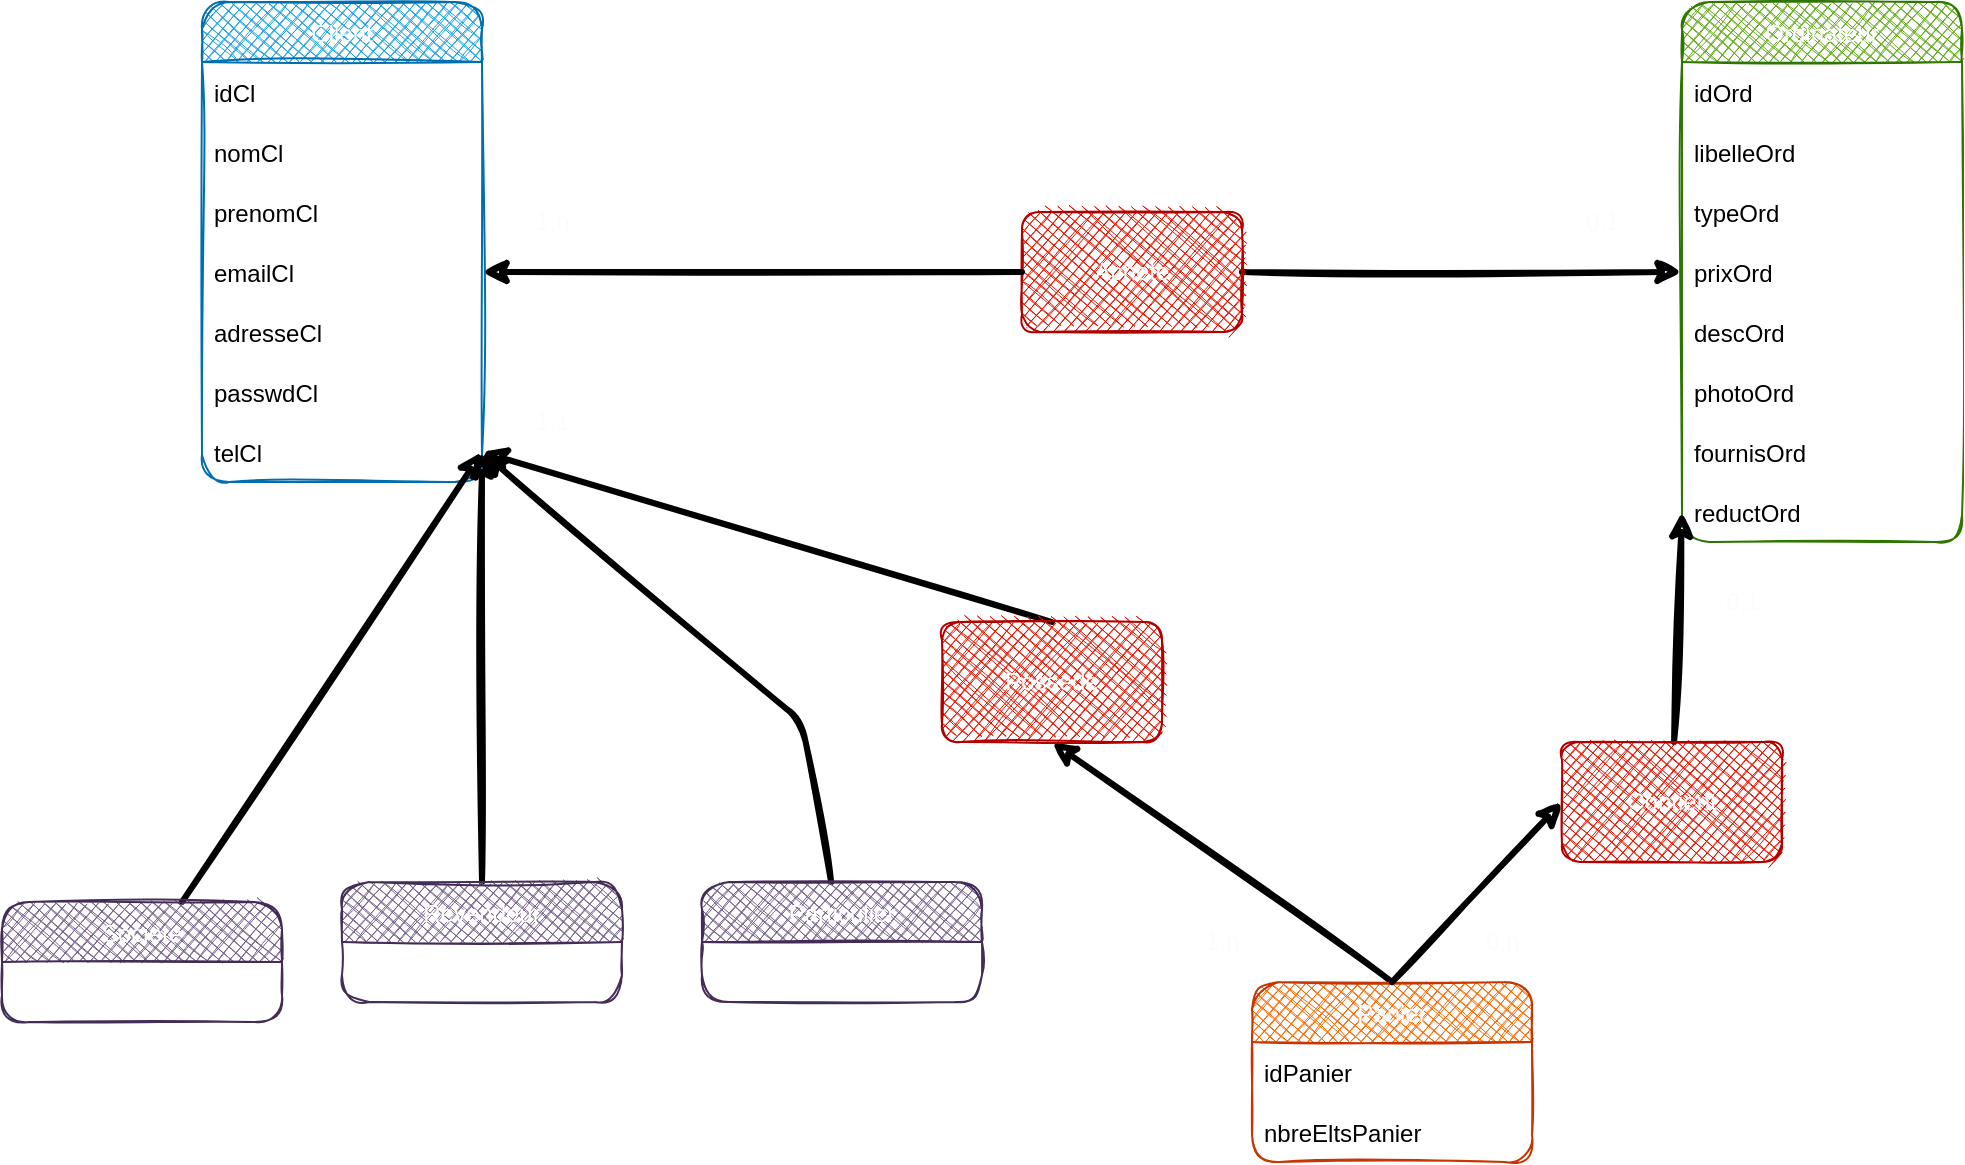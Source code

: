 <mxfile>
    <diagram id="wcO1R_n6VG5-_iaa8e5p" name="Ordishop MCD">
        <mxGraphModel dx="1681" dy="810" grid="1" gridSize="10" guides="1" tooltips="1" connect="1" arrows="1" fold="1" page="1" pageScale="1" pageWidth="1169" pageHeight="827" math="0" shadow="0">
            <root>
                <mxCell id="0"/>
                <mxCell id="1" style="" parent="0"/>
                <mxCell id="2" value="Client" style="swimlane;fontStyle=0;childLayout=stackLayout;horizontal=1;startSize=30;horizontalStack=0;resizeParent=1;resizeParentMax=0;resizeLast=0;collapsible=1;marginBottom=0;rounded=1;sketch=1;fillColor=#1ba1e2;fontColor=#ffffff;strokeColor=#006EAF;fillStyle=cross-hatch;" vertex="1" parent="1">
                    <mxGeometry x="150" y="60" width="140" height="240" as="geometry"/>
                </mxCell>
                <mxCell id="3" value="idCl" style="text;strokeColor=none;fillColor=none;align=left;verticalAlign=middle;spacingLeft=4;spacingRight=4;overflow=hidden;points=[[0,0.5],[1,0.5]];portConstraint=eastwest;rotatable=0;rounded=1;sketch=1;" vertex="1" parent="2">
                    <mxGeometry y="30" width="140" height="30" as="geometry"/>
                </mxCell>
                <mxCell id="4" value="nomCl" style="text;strokeColor=none;fillColor=none;align=left;verticalAlign=middle;spacingLeft=4;spacingRight=4;overflow=hidden;points=[[0,0.5],[1,0.5]];portConstraint=eastwest;rotatable=0;rounded=1;sketch=1;" vertex="1" parent="2">
                    <mxGeometry y="60" width="140" height="30" as="geometry"/>
                </mxCell>
                <mxCell id="5" value="prenomCl" style="text;strokeColor=none;fillColor=none;align=left;verticalAlign=middle;spacingLeft=4;spacingRight=4;overflow=hidden;points=[[0,0.5],[1,0.5]];portConstraint=eastwest;rotatable=0;glass=0;rounded=1;sketch=1;" vertex="1" parent="2">
                    <mxGeometry y="90" width="140" height="30" as="geometry"/>
                </mxCell>
                <mxCell id="7" value="emailCl" style="text;strokeColor=none;fillColor=none;align=left;verticalAlign=middle;spacingLeft=4;spacingRight=4;overflow=hidden;points=[[0,0.5],[1,0.5]];portConstraint=eastwest;rotatable=0;glass=0;rounded=1;sketch=1;" vertex="1" parent="2">
                    <mxGeometry y="120" width="140" height="30" as="geometry"/>
                </mxCell>
                <mxCell id="8" value="adresseCl" style="text;strokeColor=none;fillColor=none;align=left;verticalAlign=middle;spacingLeft=4;spacingRight=4;overflow=hidden;points=[[0,0.5],[1,0.5]];portConstraint=eastwest;rotatable=0;glass=0;rounded=1;sketch=1;" vertex="1" parent="2">
                    <mxGeometry y="150" width="140" height="30" as="geometry"/>
                </mxCell>
                <mxCell id="9" value="passwdCl" style="text;strokeColor=none;fillColor=none;align=left;verticalAlign=middle;spacingLeft=4;spacingRight=4;overflow=hidden;points=[[0,0.5],[1,0.5]];portConstraint=eastwest;rotatable=0;glass=0;rounded=1;sketch=1;" vertex="1" parent="2">
                    <mxGeometry y="180" width="140" height="30" as="geometry"/>
                </mxCell>
                <mxCell id="10" value="telCl" style="text;strokeColor=none;fillColor=none;align=left;verticalAlign=middle;spacingLeft=4;spacingRight=4;overflow=hidden;points=[[0,0.5],[1,0.5]];portConstraint=eastwest;rotatable=0;glass=0;rounded=1;sketch=1;" vertex="1" parent="2">
                    <mxGeometry y="210" width="140" height="30" as="geometry"/>
                </mxCell>
                <mxCell id="12" value="Ordinateur" style="swimlane;fontStyle=0;childLayout=stackLayout;horizontal=1;startSize=30;horizontalStack=0;resizeParent=1;resizeParentMax=0;resizeLast=0;collapsible=1;marginBottom=0;rounded=1;sketch=1;fillColor=#60a917;fontColor=#ffffff;strokeColor=#2D7600;fillStyle=cross-hatch;" vertex="1" parent="1">
                    <mxGeometry x="890" y="60" width="140" height="270" as="geometry"/>
                </mxCell>
                <mxCell id="13" value="idOrd" style="text;strokeColor=none;fillColor=none;align=left;verticalAlign=middle;spacingLeft=4;spacingRight=4;overflow=hidden;points=[[0,0.5],[1,0.5]];portConstraint=eastwest;rotatable=0;rounded=1;sketch=1;" vertex="1" parent="12">
                    <mxGeometry y="30" width="140" height="30" as="geometry"/>
                </mxCell>
                <mxCell id="14" value="libelleOrd" style="text;strokeColor=none;fillColor=none;align=left;verticalAlign=middle;spacingLeft=4;spacingRight=4;overflow=hidden;points=[[0,0.5],[1,0.5]];portConstraint=eastwest;rotatable=0;rounded=1;sketch=1;" vertex="1" parent="12">
                    <mxGeometry y="60" width="140" height="30" as="geometry"/>
                </mxCell>
                <mxCell id="15" value="typeOrd" style="text;strokeColor=none;fillColor=none;align=left;verticalAlign=middle;spacingLeft=4;spacingRight=4;overflow=hidden;points=[[0,0.5],[1,0.5]];portConstraint=eastwest;rotatable=0;glass=0;rounded=1;sketch=1;" vertex="1" parent="12">
                    <mxGeometry y="90" width="140" height="30" as="geometry"/>
                </mxCell>
                <mxCell id="16" value="prixOrd" style="text;strokeColor=none;fillColor=none;align=left;verticalAlign=middle;spacingLeft=4;spacingRight=4;overflow=hidden;points=[[0,0.5],[1,0.5]];portConstraint=eastwest;rotatable=0;glass=0;rounded=1;sketch=1;" vertex="1" parent="12">
                    <mxGeometry y="120" width="140" height="30" as="geometry"/>
                </mxCell>
                <mxCell id="17" value="descOrd" style="text;strokeColor=none;fillColor=none;align=left;verticalAlign=middle;spacingLeft=4;spacingRight=4;overflow=hidden;points=[[0,0.5],[1,0.5]];portConstraint=eastwest;rotatable=0;glass=0;rounded=1;sketch=1;" vertex="1" parent="12">
                    <mxGeometry y="150" width="140" height="30" as="geometry"/>
                </mxCell>
                <mxCell id="18" value="photoOrd" style="text;strokeColor=none;fillColor=none;align=left;verticalAlign=middle;spacingLeft=4;spacingRight=4;overflow=hidden;points=[[0,0.5],[1,0.5]];portConstraint=eastwest;rotatable=0;glass=0;rounded=1;sketch=1;" vertex="1" parent="12">
                    <mxGeometry y="180" width="140" height="30" as="geometry"/>
                </mxCell>
                <mxCell id="19" value="fournisOrd" style="text;strokeColor=none;fillColor=none;align=left;verticalAlign=middle;spacingLeft=4;spacingRight=4;overflow=hidden;points=[[0,0.5],[1,0.5]];portConstraint=eastwest;rotatable=0;glass=0;rounded=1;sketch=1;" vertex="1" parent="12">
                    <mxGeometry y="210" width="140" height="30" as="geometry"/>
                </mxCell>
                <mxCell id="20" value="reductOrd" style="text;strokeColor=none;fillColor=none;align=left;verticalAlign=middle;spacingLeft=4;spacingRight=4;overflow=hidden;points=[[0,0.5],[1,0.5]];portConstraint=eastwest;rotatable=0;glass=0;rounded=1;sketch=1;" vertex="1" parent="12">
                    <mxGeometry y="240" width="140" height="30" as="geometry"/>
                </mxCell>
                <mxCell id="45" style="edgeStyle=none;rounded=1;sketch=1;html=1;exitX=0.5;exitY=0;exitDx=0;exitDy=0;entryX=0.5;entryY=1;entryDx=0;entryDy=0;fontColor=#FFFAFC;strokeWidth=3;" edge="1" parent="1" source="21" target="39">
                    <mxGeometry relative="1" as="geometry"/>
                </mxCell>
                <mxCell id="21" value="Panier" style="swimlane;fontStyle=0;childLayout=stackLayout;horizontal=1;startSize=30;horizontalStack=0;resizeParent=1;resizeParentMax=0;resizeLast=0;collapsible=1;marginBottom=0;rounded=1;sketch=1;fillColor=#fa6800;fontColor=#FFFAFC;strokeColor=#C73500;fillStyle=cross-hatch;" vertex="1" parent="1">
                    <mxGeometry x="675" y="550" width="140" height="90" as="geometry"/>
                </mxCell>
                <mxCell id="23" value="idPanier" style="text;strokeColor=none;fillColor=none;align=left;verticalAlign=middle;spacingLeft=4;spacingRight=4;overflow=hidden;points=[[0,0.5],[1,0.5]];portConstraint=eastwest;rotatable=0;rounded=1;sketch=1;" vertex="1" parent="21">
                    <mxGeometry y="30" width="140" height="30" as="geometry"/>
                </mxCell>
                <mxCell id="29" value="nbreEltsPanier" style="text;strokeColor=none;fillColor=none;align=left;verticalAlign=middle;spacingLeft=4;spacingRight=4;overflow=hidden;points=[[0,0.5],[1,0.5]];portConstraint=eastwest;rotatable=0;glass=0;rounded=1;sketch=1;" vertex="1" parent="21">
                    <mxGeometry y="60" width="140" height="30" as="geometry"/>
                </mxCell>
                <mxCell id="33" style="edgeStyle=none;rounded=1;sketch=1;html=1;entryX=0;entryY=0.5;entryDx=0;entryDy=0;fontColor=#FFFAFC;strokeWidth=3;" edge="1" parent="1" source="32" target="16">
                    <mxGeometry relative="1" as="geometry"/>
                </mxCell>
                <mxCell id="32" value="Achete" style="rounded=1;whiteSpace=wrap;html=1;glass=0;sketch=1;fillStyle=cross-hatch;fontColor=#ffffff;fillColor=#e51400;strokeColor=#B20000;" vertex="1" parent="1">
                    <mxGeometry x="560" y="165" width="110" height="60" as="geometry"/>
                </mxCell>
                <mxCell id="36" value="0,1" style="text;html=1;align=center;verticalAlign=middle;resizable=0;points=[];autosize=1;strokeColor=none;fillColor=none;fontColor=#FFFAFC;" vertex="1" parent="1">
                    <mxGeometry x="835" y="160" width="30" height="20" as="geometry"/>
                </mxCell>
                <mxCell id="37" value="" style="group" vertex="1" connectable="0" parent="1">
                    <mxGeometry x="310" y="160" width="30" height="20" as="geometry"/>
                </mxCell>
                <mxCell id="38" value="" style="group" vertex="1" connectable="0" parent="37">
                    <mxGeometry width="30" height="20" as="geometry"/>
                </mxCell>
                <mxCell id="34" style="edgeStyle=none;rounded=1;sketch=1;html=1;exitX=0;exitY=0.5;exitDx=0;exitDy=0;entryX=1;entryY=0.5;entryDx=0;entryDy=0;fontColor=#FFFAFC;strokeWidth=3;" edge="1" parent="38" source="32" target="7">
                    <mxGeometry relative="1" as="geometry"/>
                </mxCell>
                <mxCell id="35" value="1,n" style="text;html=1;align=center;verticalAlign=middle;resizable=0;points=[];autosize=1;strokeColor=none;fillColor=none;fontColor=#FFFAFC;" vertex="1" parent="38">
                    <mxGeometry width="30" height="20" as="geometry"/>
                </mxCell>
                <mxCell id="46" style="edgeStyle=none;rounded=1;sketch=1;html=1;exitX=0.5;exitY=0;exitDx=0;exitDy=0;entryX=1;entryY=0.5;entryDx=0;entryDy=0;fontColor=#FFFAFC;strokeWidth=3;" edge="1" parent="1" source="39" target="10">
                    <mxGeometry relative="1" as="geometry"/>
                </mxCell>
                <mxCell id="39" value="Possede" style="rounded=1;whiteSpace=wrap;html=1;glass=0;sketch=1;fillStyle=cross-hatch;fontColor=#ffffff;fillColor=#e51400;strokeColor=#B20000;" vertex="1" parent="1">
                    <mxGeometry x="520" y="370" width="110" height="60" as="geometry"/>
                </mxCell>
                <mxCell id="42" style="edgeStyle=none;rounded=1;sketch=1;html=1;entryX=0;entryY=0.5;entryDx=0;entryDy=0;fontColor=#FFFAFC;strokeWidth=3;" edge="1" parent="1" source="40" target="20">
                    <mxGeometry relative="1" as="geometry"/>
                </mxCell>
                <mxCell id="40" value="Contient" style="rounded=1;whiteSpace=wrap;html=1;glass=0;sketch=1;fillStyle=cross-hatch;fontColor=#ffffff;fillColor=#e51400;strokeColor=#B20000;" vertex="1" parent="1">
                    <mxGeometry x="830" y="430" width="110" height="60" as="geometry"/>
                </mxCell>
                <mxCell id="41" style="edgeStyle=none;rounded=1;sketch=1;html=1;entryX=0;entryY=0.5;entryDx=0;entryDy=0;fontColor=#FFFAFC;strokeWidth=3;exitX=0.5;exitY=0;exitDx=0;exitDy=0;" edge="1" parent="1" source="21" target="40">
                    <mxGeometry relative="1" as="geometry"/>
                </mxCell>
                <mxCell id="43" value="0,1" style="text;html=1;align=center;verticalAlign=middle;resizable=0;points=[];autosize=1;strokeColor=none;fillColor=none;fontColor=#FFFAFC;" vertex="1" parent="1">
                    <mxGeometry x="905" y="350" width="30" height="20" as="geometry"/>
                </mxCell>
                <mxCell id="44" value="0,n" style="text;html=1;align=center;verticalAlign=middle;resizable=0;points=[];autosize=1;strokeColor=none;fillColor=none;fontColor=#FFFAFC;" vertex="1" parent="1">
                    <mxGeometry x="785" y="520" width="30" height="20" as="geometry"/>
                </mxCell>
                <mxCell id="47" value="1,1" style="text;html=1;align=center;verticalAlign=middle;resizable=0;points=[];autosize=1;strokeColor=none;fillColor=none;fontColor=#FFFAFC;" vertex="1" parent="1">
                    <mxGeometry x="310" y="260" width="30" height="20" as="geometry"/>
                </mxCell>
                <mxCell id="48" value="1,n" style="text;html=1;align=center;verticalAlign=middle;resizable=0;points=[];autosize=1;strokeColor=none;fillColor=none;fontColor=#FFFAFC;" vertex="1" parent="1">
                    <mxGeometry x="645" y="520" width="30" height="20" as="geometry"/>
                </mxCell>
                <mxCell id="60" style="edgeStyle=none;rounded=1;sketch=1;html=1;entryX=1;entryY=0.5;entryDx=0;entryDy=0;fontColor=#FFFAFC;strokeWidth=3;" edge="1" parent="1" source="49" target="10">
                    <mxGeometry relative="1" as="geometry"/>
                </mxCell>
                <mxCell id="49" value="Revendeur" style="swimlane;fontStyle=0;childLayout=stackLayout;horizontal=1;startSize=30;horizontalStack=0;resizeParent=1;resizeParentMax=0;resizeLast=0;collapsible=1;marginBottom=0;rounded=1;glass=0;sketch=1;fillStyle=cross-hatch;fillColor=#76608a;strokeColor=#432D57;fontColor=#ffffff;" vertex="1" parent="1">
                    <mxGeometry x="220" y="500" width="140" height="60" as="geometry"/>
                </mxCell>
                <mxCell id="61" style="edgeStyle=none;rounded=1;sketch=1;html=1;entryX=1;entryY=0.5;entryDx=0;entryDy=0;fontColor=#FFFAFC;strokeWidth=3;" edge="1" parent="1" source="53" target="10">
                    <mxGeometry relative="1" as="geometry"/>
                </mxCell>
                <mxCell id="53" value="Societe" style="swimlane;fontStyle=0;childLayout=stackLayout;horizontal=1;startSize=30;horizontalStack=0;resizeParent=1;resizeParentMax=0;resizeLast=0;collapsible=1;marginBottom=0;rounded=1;glass=0;sketch=1;fillStyle=cross-hatch;fillColor=#76608a;strokeColor=#432D57;fontColor=#ffffff;" vertex="1" parent="1">
                    <mxGeometry x="50" y="510" width="140" height="60" as="geometry"/>
                </mxCell>
                <mxCell id="59" style="edgeStyle=none;rounded=1;sketch=1;html=1;entryX=1;entryY=0.5;entryDx=0;entryDy=0;fontColor=#FFFAFC;strokeWidth=3;" edge="1" parent="1" source="55" target="10">
                    <mxGeometry relative="1" as="geometry">
                        <Array as="points">
                            <mxPoint x="450" y="420"/>
                        </Array>
                    </mxGeometry>
                </mxCell>
                <mxCell id="55" value="Particulier" style="swimlane;fontStyle=0;childLayout=stackLayout;horizontal=1;startSize=30;horizontalStack=0;resizeParent=1;resizeParentMax=0;resizeLast=0;collapsible=1;marginBottom=0;rounded=1;glass=0;sketch=1;fillStyle=cross-hatch;fillColor=#76608a;strokeColor=#432D57;fontColor=#ffffff;" vertex="1" parent="1">
                    <mxGeometry x="400" y="500" width="140" height="60" as="geometry"/>
                </mxCell>
            </root>
        </mxGraphModel>
    </diagram>
</mxfile>